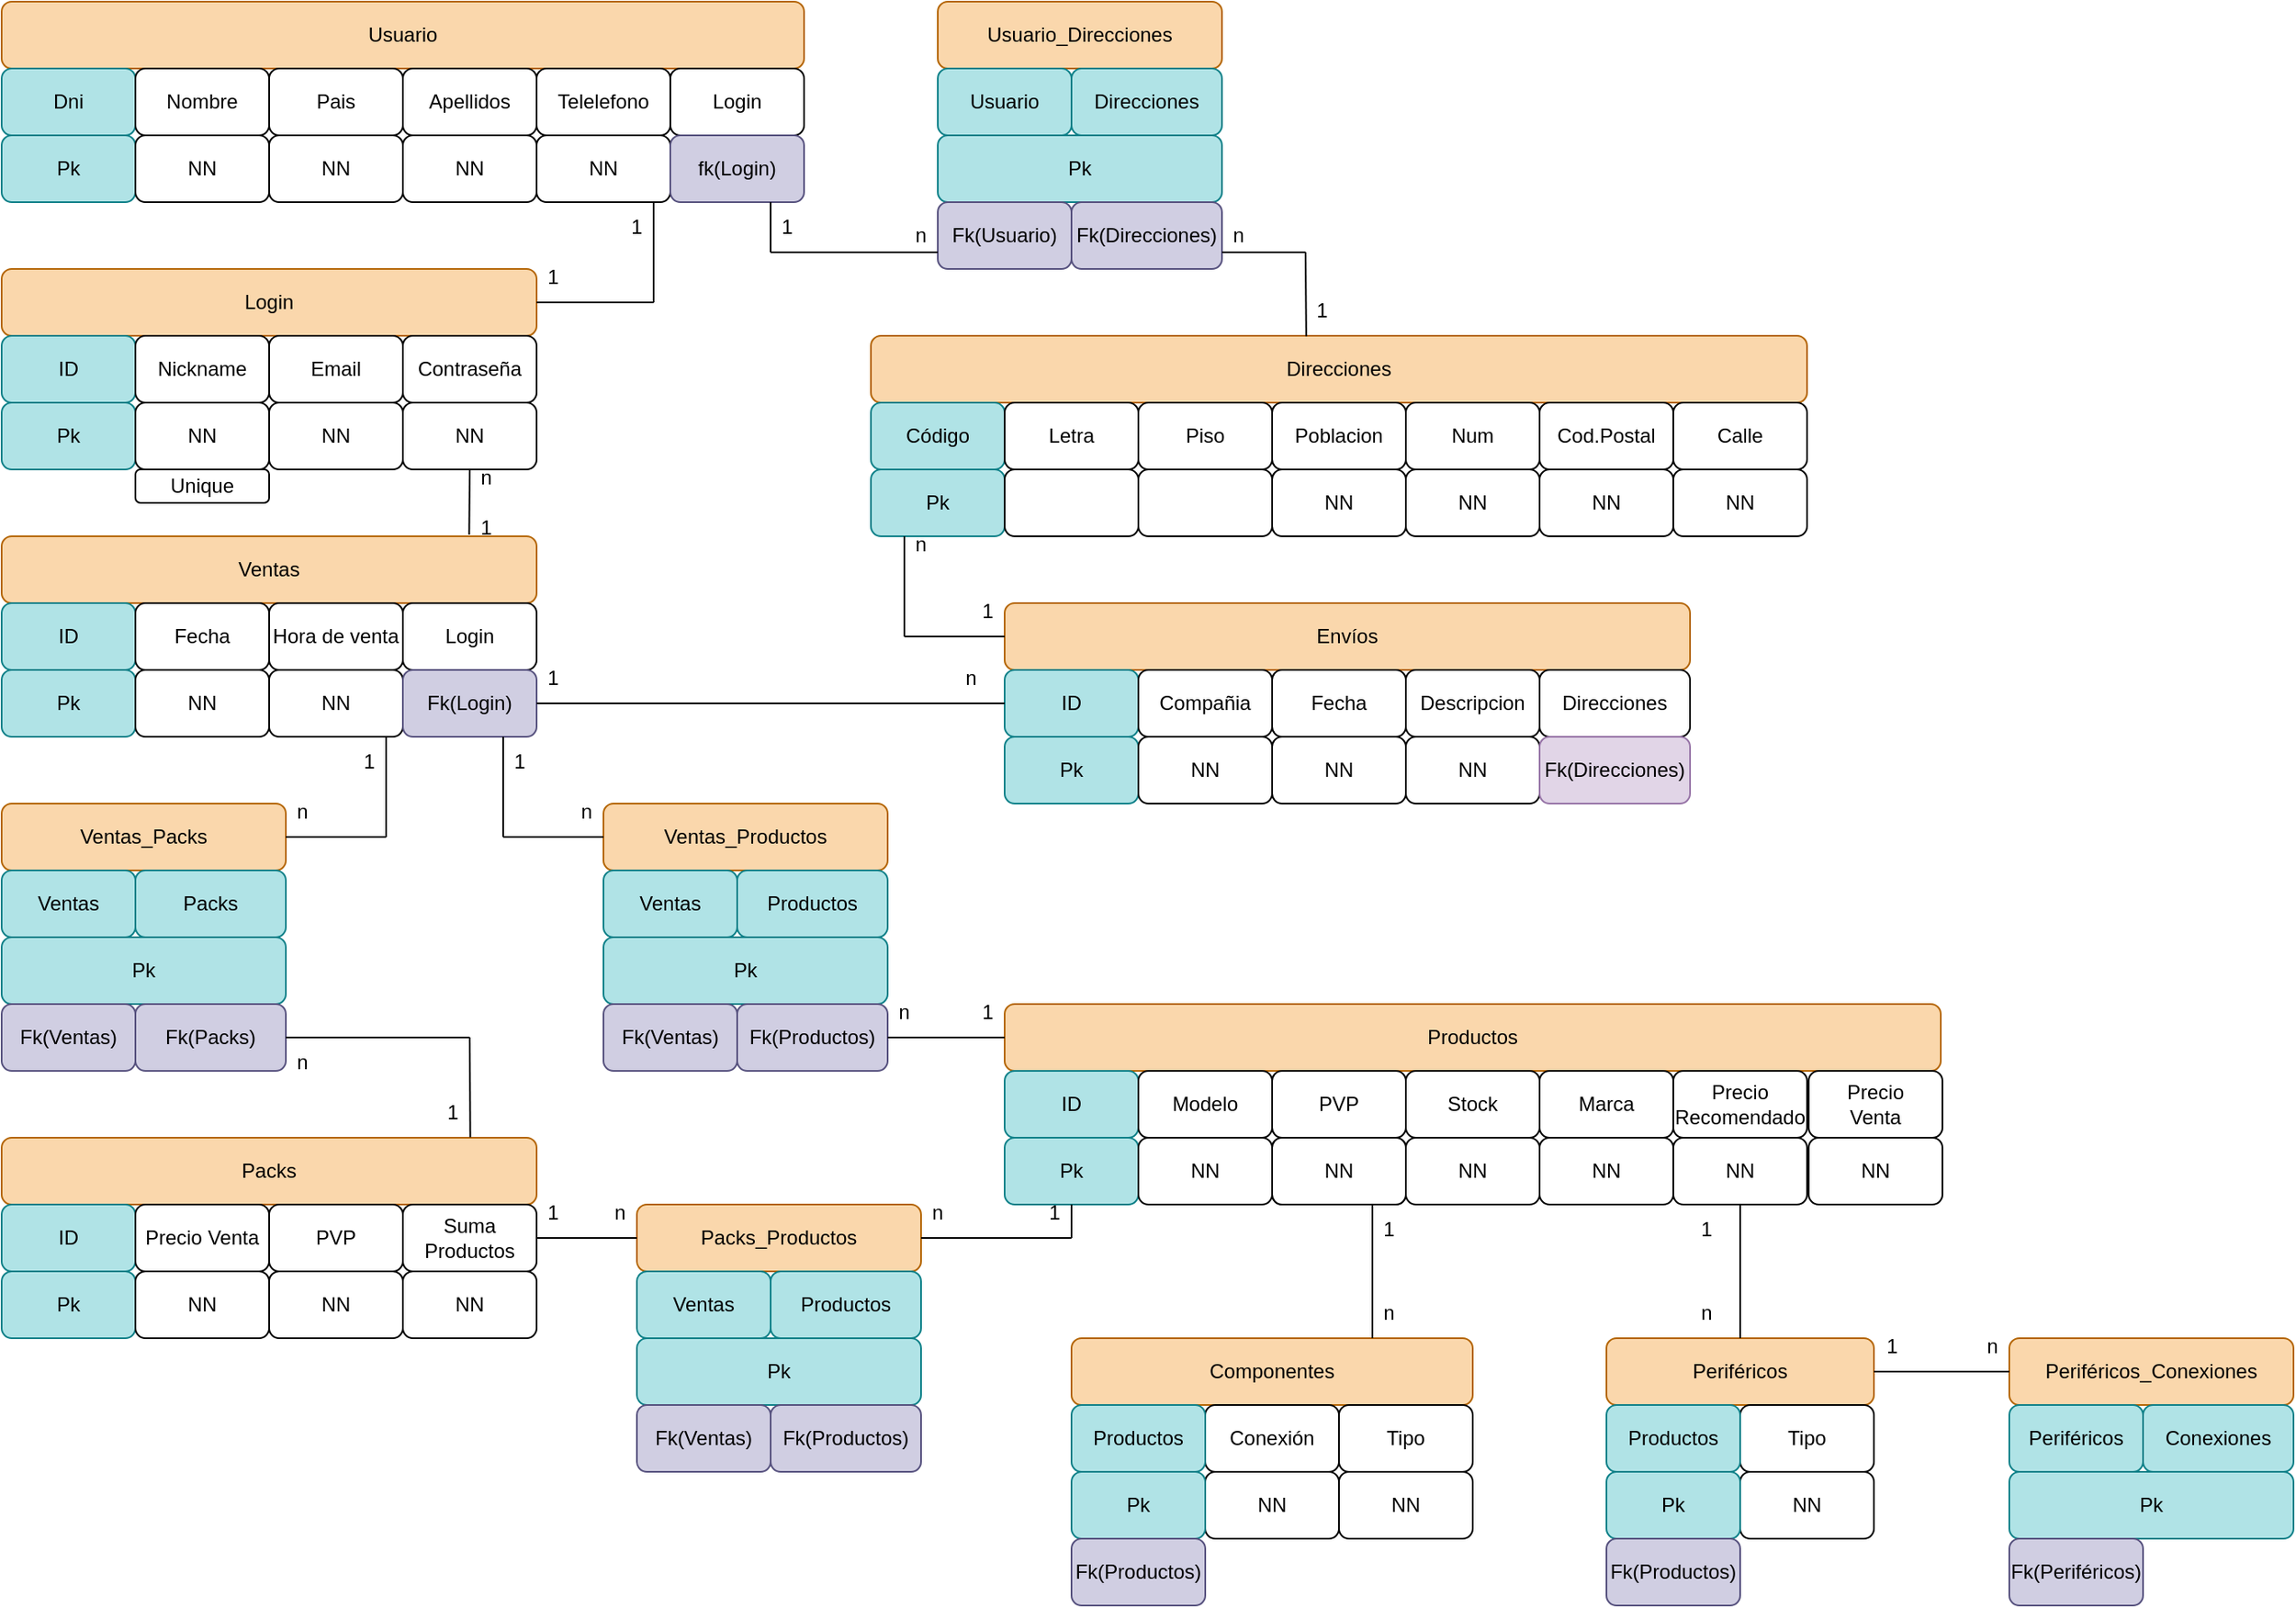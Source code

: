 <mxfile version="13.9.9" type="device"><diagram id="_VTiTC2q4_dUoUeYV6Ak" name="Página-1"><mxGraphModel dx="1422" dy="832" grid="1" gridSize="10" guides="1" tooltips="1" connect="1" arrows="1" fold="1" page="1" pageScale="1" pageWidth="827" pageHeight="1169" background="none" math="0" shadow="0"><root><mxCell id="0"/><mxCell id="1" parent="0"/><mxCell id="JFwCZp1CMvFsLszRcb7s-3" value="Usuario" style="whiteSpace=wrap;html=1;fillColor=#fad7ac;strokeColor=#b46504;rounded=1;" parent="1" vertex="1"><mxGeometry x="40" y="40" width="480" height="40" as="geometry"/></mxCell><mxCell id="JFwCZp1CMvFsLszRcb7s-4" value="Dni" style="whiteSpace=wrap;html=1;fillColor=#b0e3e6;strokeColor=#0e8088;rounded=1;" parent="1" vertex="1"><mxGeometry x="40" y="80" width="80" height="40" as="geometry"/></mxCell><mxCell id="JFwCZp1CMvFsLszRcb7s-5" value="Nombre" style="whiteSpace=wrap;html=1;rounded=1;" parent="1" vertex="1"><mxGeometry x="120" y="80" width="80" height="40" as="geometry"/></mxCell><mxCell id="JFwCZp1CMvFsLszRcb7s-6" value="Apellidos" style="whiteSpace=wrap;html=1;rounded=1;" parent="1" vertex="1"><mxGeometry x="280" y="80" width="80" height="40" as="geometry"/></mxCell><mxCell id="JFwCZp1CMvFsLszRcb7s-7" value="Telelefono" style="whiteSpace=wrap;html=1;rounded=1;" parent="1" vertex="1"><mxGeometry x="360" y="80" width="80" height="40" as="geometry"/></mxCell><mxCell id="JFwCZp1CMvFsLszRcb7s-8" value="Pais" style="whiteSpace=wrap;html=1;rounded=1;" parent="1" vertex="1"><mxGeometry x="200" y="80" width="80" height="40" as="geometry"/></mxCell><mxCell id="JFwCZp1CMvFsLszRcb7s-9" value="Pk" style="whiteSpace=wrap;html=1;fillColor=#b0e3e6;strokeColor=#0e8088;rounded=1;" parent="1" vertex="1"><mxGeometry x="40" y="120" width="80" height="40" as="geometry"/></mxCell><mxCell id="JFwCZp1CMvFsLszRcb7s-10" value="NN" style="whiteSpace=wrap;html=1;rounded=1;" parent="1" vertex="1"><mxGeometry x="120" y="120" width="80" height="40" as="geometry"/></mxCell><mxCell id="JFwCZp1CMvFsLszRcb7s-11" value="NN" style="whiteSpace=wrap;html=1;rounded=1;" parent="1" vertex="1"><mxGeometry x="280" y="120" width="80" height="40" as="geometry"/></mxCell><mxCell id="JFwCZp1CMvFsLszRcb7s-12" value="NN" style="whiteSpace=wrap;html=1;rounded=1;" parent="1" vertex="1"><mxGeometry x="360" y="120" width="80" height="40" as="geometry"/></mxCell><mxCell id="JFwCZp1CMvFsLszRcb7s-13" value="NN" style="whiteSpace=wrap;html=1;rounded=1;" parent="1" vertex="1"><mxGeometry x="200" y="120" width="80" height="40" as="geometry"/></mxCell><mxCell id="2ny7rU46CUsjq3-5VdSf-1" value="Login" style="whiteSpace=wrap;html=1;rounded=1;" parent="1" vertex="1"><mxGeometry x="440" y="80" width="80" height="40" as="geometry"/></mxCell><mxCell id="2ny7rU46CUsjq3-5VdSf-2" value="fk(Login)" style="whiteSpace=wrap;html=1;rounded=1;fillColor=#d0cee2;strokeColor=#56517e;" parent="1" vertex="1"><mxGeometry x="440" y="120" width="80" height="40" as="geometry"/></mxCell><mxCell id="2ny7rU46CUsjq3-5VdSf-3" value="Login" style="whiteSpace=wrap;html=1;fillColor=#fad7ac;strokeColor=#b46504;rounded=1;" parent="1" vertex="1"><mxGeometry x="40" y="200" width="320" height="40" as="geometry"/></mxCell><mxCell id="2ny7rU46CUsjq3-5VdSf-4" value="ID" style="whiteSpace=wrap;html=1;fillColor=#b0e3e6;strokeColor=#0e8088;rounded=1;" parent="1" vertex="1"><mxGeometry x="40" y="240" width="80" height="40" as="geometry"/></mxCell><mxCell id="2ny7rU46CUsjq3-5VdSf-5" value="Nickname" style="whiteSpace=wrap;html=1;rounded=1;" parent="1" vertex="1"><mxGeometry x="120" y="240" width="80" height="40" as="geometry"/></mxCell><mxCell id="2ny7rU46CUsjq3-5VdSf-6" value="Contraseña" style="whiteSpace=wrap;html=1;rounded=1;" parent="1" vertex="1"><mxGeometry x="280" y="240" width="80" height="40" as="geometry"/></mxCell><mxCell id="2ny7rU46CUsjq3-5VdSf-8" value="Email" style="whiteSpace=wrap;html=1;rounded=1;" parent="1" vertex="1"><mxGeometry x="200" y="240" width="80" height="40" as="geometry"/></mxCell><mxCell id="2ny7rU46CUsjq3-5VdSf-9" value="Pk" style="whiteSpace=wrap;html=1;fillColor=#b0e3e6;strokeColor=#0e8088;rounded=1;" parent="1" vertex="1"><mxGeometry x="40" y="280" width="80" height="40" as="geometry"/></mxCell><mxCell id="2ny7rU46CUsjq3-5VdSf-10" value="NN" style="whiteSpace=wrap;html=1;rounded=1;" parent="1" vertex="1"><mxGeometry x="120" y="280" width="80" height="40" as="geometry"/></mxCell><mxCell id="2ny7rU46CUsjq3-5VdSf-11" value="NN" style="whiteSpace=wrap;html=1;rounded=1;" parent="1" vertex="1"><mxGeometry x="280" y="280" width="80" height="40" as="geometry"/></mxCell><mxCell id="2ny7rU46CUsjq3-5VdSf-13" value="NN" style="whiteSpace=wrap;html=1;rounded=1;" parent="1" vertex="1"><mxGeometry x="200" y="280" width="80" height="40" as="geometry"/></mxCell><mxCell id="2ny7rU46CUsjq3-5VdSf-16" value="" style="endArrow=none;html=1;rounded=0;exitX=1;exitY=0.5;exitDx=0;exitDy=0;" parent="1" source="2ny7rU46CUsjq3-5VdSf-3" edge="1"><mxGeometry width="50" height="50" relative="1" as="geometry"><mxPoint x="350" y="190" as="sourcePoint"/><mxPoint x="430" y="220" as="targetPoint"/></mxGeometry></mxCell><mxCell id="2ny7rU46CUsjq3-5VdSf-17" value="" style="endArrow=none;html=1;rounded=0;entryX=1;entryY=0;entryDx=0;entryDy=0;" parent="1" edge="1"><mxGeometry width="50" height="50" relative="1" as="geometry"><mxPoint x="430" y="220" as="sourcePoint"/><mxPoint x="430" y="160" as="targetPoint"/></mxGeometry></mxCell><mxCell id="2ny7rU46CUsjq3-5VdSf-18" value="1" style="text;html=1;strokeColor=none;fillColor=none;align=center;verticalAlign=middle;whiteSpace=wrap;rounded=0;" parent="1" vertex="1"><mxGeometry x="340" y="190" width="60" height="30" as="geometry"/></mxCell><mxCell id="2ny7rU46CUsjq3-5VdSf-20" value="1" style="text;html=1;strokeColor=none;fillColor=none;align=center;verticalAlign=middle;whiteSpace=wrap;rounded=0;" parent="1" vertex="1"><mxGeometry x="390" y="160" width="60" height="30" as="geometry"/></mxCell><mxCell id="2ny7rU46CUsjq3-5VdSf-21" value="Ventas" style="whiteSpace=wrap;html=1;fillColor=#fad7ac;strokeColor=#b46504;rounded=1;" parent="1" vertex="1"><mxGeometry x="40" y="360" width="320" height="40" as="geometry"/></mxCell><mxCell id="2ny7rU46CUsjq3-5VdSf-22" value="ID" style="whiteSpace=wrap;html=1;fillColor=#b0e3e6;strokeColor=#0e8088;rounded=1;" parent="1" vertex="1"><mxGeometry x="40" y="400" width="80" height="40" as="geometry"/></mxCell><mxCell id="2ny7rU46CUsjq3-5VdSf-23" value="Fecha" style="whiteSpace=wrap;html=1;rounded=1;" parent="1" vertex="1"><mxGeometry x="120" y="400" width="80" height="40" as="geometry"/></mxCell><mxCell id="2ny7rU46CUsjq3-5VdSf-25" value="Hora de venta" style="whiteSpace=wrap;html=1;rounded=1;" parent="1" vertex="1"><mxGeometry x="200" y="400" width="80" height="40" as="geometry"/></mxCell><mxCell id="2ny7rU46CUsjq3-5VdSf-26" value="Pk" style="whiteSpace=wrap;html=1;fillColor=#b0e3e6;strokeColor=#0e8088;rounded=1;" parent="1" vertex="1"><mxGeometry x="40" y="440" width="80" height="40" as="geometry"/></mxCell><mxCell id="2ny7rU46CUsjq3-5VdSf-27" value="NN" style="whiteSpace=wrap;html=1;rounded=1;" parent="1" vertex="1"><mxGeometry x="120" y="440" width="80" height="40" as="geometry"/></mxCell><mxCell id="2ny7rU46CUsjq3-5VdSf-29" value="NN" style="whiteSpace=wrap;html=1;rounded=1;" parent="1" vertex="1"><mxGeometry x="200" y="440" width="80" height="40" as="geometry"/></mxCell><mxCell id="2ny7rU46CUsjq3-5VdSf-30" value="Login" style="whiteSpace=wrap;html=1;rounded=1;" parent="1" vertex="1"><mxGeometry x="280" y="400" width="80" height="40" as="geometry"/></mxCell><mxCell id="2ny7rU46CUsjq3-5VdSf-31" value="Fk(Login)" style="whiteSpace=wrap;html=1;rounded=1;fillColor=#d0cee2;strokeColor=#56517e;" parent="1" vertex="1"><mxGeometry x="280" y="440" width="80" height="40" as="geometry"/></mxCell><mxCell id="2ny7rU46CUsjq3-5VdSf-32" value="" style="endArrow=none;html=1;rounded=0;exitX=0.5;exitY=1;exitDx=0;exitDy=0;entryX=0.874;entryY=-0.024;entryDx=0;entryDy=0;entryPerimeter=0;" parent="1" source="2ny7rU46CUsjq3-5VdSf-11" target="2ny7rU46CUsjq3-5VdSf-21" edge="1"><mxGeometry width="50" height="50" relative="1" as="geometry"><mxPoint x="370" y="360" as="sourcePoint"/><mxPoint x="420" y="310" as="targetPoint"/></mxGeometry></mxCell><mxCell id="2ny7rU46CUsjq3-5VdSf-33" value="n" style="text;html=1;strokeColor=none;fillColor=none;align=center;verticalAlign=middle;whiteSpace=wrap;rounded=0;" parent="1" vertex="1"><mxGeometry x="300" y="310" width="60" height="30" as="geometry"/></mxCell><mxCell id="2ny7rU46CUsjq3-5VdSf-34" value="1" style="text;html=1;strokeColor=none;fillColor=none;align=center;verticalAlign=middle;whiteSpace=wrap;rounded=0;" parent="1" vertex="1"><mxGeometry x="300" y="340" width="60" height="30" as="geometry"/></mxCell><mxCell id="2ny7rU46CUsjq3-5VdSf-45" value="Usuario_Direcciones" style="whiteSpace=wrap;html=1;fillColor=#fad7ac;strokeColor=#b46504;rounded=1;" parent="1" vertex="1"><mxGeometry x="600" y="40" width="170" height="40" as="geometry"/></mxCell><mxCell id="2ny7rU46CUsjq3-5VdSf-46" value="Usuario" style="whiteSpace=wrap;html=1;fillColor=#b0e3e6;strokeColor=#0e8088;rounded=1;" parent="1" vertex="1"><mxGeometry x="600" y="80" width="80" height="40" as="geometry"/></mxCell><mxCell id="2ny7rU46CUsjq3-5VdSf-47" value="Direcciones" style="whiteSpace=wrap;html=1;rounded=1;fillColor=#b0e3e6;strokeColor=#0e8088;" parent="1" vertex="1"><mxGeometry x="680" y="80" width="90" height="40" as="geometry"/></mxCell><mxCell id="2ny7rU46CUsjq3-5VdSf-49" value="Pk" style="whiteSpace=wrap;html=1;fillColor=#b0e3e6;strokeColor=#0e8088;rounded=1;" parent="1" vertex="1"><mxGeometry x="600" y="120" width="170" height="40" as="geometry"/></mxCell><mxCell id="2ny7rU46CUsjq3-5VdSf-50" value="Fk(Usuario)" style="whiteSpace=wrap;html=1;rounded=1;fillColor=#d0cee2;strokeColor=#56517e;" parent="1" vertex="1"><mxGeometry x="600" y="160" width="80" height="40" as="geometry"/></mxCell><mxCell id="2ny7rU46CUsjq3-5VdSf-54" value="Fk(Direcciones)" style="whiteSpace=wrap;html=1;rounded=1;fillColor=#d0cee2;strokeColor=#56517e;" parent="1" vertex="1"><mxGeometry x="680" y="160" width="90" height="40" as="geometry"/></mxCell><mxCell id="2ny7rU46CUsjq3-5VdSf-55" value="" style="endArrow=none;html=1;rounded=0;exitX=0.75;exitY=1;exitDx=0;exitDy=0;" parent="1" source="2ny7rU46CUsjq3-5VdSf-2" edge="1"><mxGeometry width="50" height="50" relative="1" as="geometry"><mxPoint x="520" y="210" as="sourcePoint"/><mxPoint x="500" y="190" as="targetPoint"/></mxGeometry></mxCell><mxCell id="2ny7rU46CUsjq3-5VdSf-56" value="" style="endArrow=none;html=1;rounded=0;entryX=0;entryY=0.75;entryDx=0;entryDy=0;" parent="1" target="2ny7rU46CUsjq3-5VdSf-50" edge="1"><mxGeometry width="50" height="50" relative="1" as="geometry"><mxPoint x="500" y="190" as="sourcePoint"/><mxPoint x="570" y="160" as="targetPoint"/></mxGeometry></mxCell><mxCell id="2ny7rU46CUsjq3-5VdSf-57" value="n" style="text;html=1;strokeColor=none;fillColor=none;align=center;verticalAlign=middle;whiteSpace=wrap;rounded=0;" parent="1" vertex="1"><mxGeometry x="560" y="165" width="60" height="30" as="geometry"/></mxCell><mxCell id="2ny7rU46CUsjq3-5VdSf-58" value="1" style="text;html=1;strokeColor=none;fillColor=none;align=center;verticalAlign=middle;whiteSpace=wrap;rounded=0;" parent="1" vertex="1"><mxGeometry x="480" y="160" width="60" height="30" as="geometry"/></mxCell><mxCell id="2ny7rU46CUsjq3-5VdSf-60" value="Direcciones" style="whiteSpace=wrap;html=1;fillColor=#fad7ac;strokeColor=#b46504;rounded=1;" parent="1" vertex="1"><mxGeometry x="560" y="240" width="560" height="40" as="geometry"/></mxCell><mxCell id="2ny7rU46CUsjq3-5VdSf-61" value="Código" style="whiteSpace=wrap;html=1;fillColor=#b0e3e6;strokeColor=#0e8088;rounded=1;" parent="1" vertex="1"><mxGeometry x="560" y="280" width="80" height="40" as="geometry"/></mxCell><mxCell id="2ny7rU46CUsjq3-5VdSf-62" value="Letra" style="whiteSpace=wrap;html=1;rounded=1;" parent="1" vertex="1"><mxGeometry x="640" y="280" width="80" height="40" as="geometry"/></mxCell><mxCell id="2ny7rU46CUsjq3-5VdSf-63" value="Poblacion" style="whiteSpace=wrap;html=1;rounded=1;" parent="1" vertex="1"><mxGeometry x="800" y="280" width="80" height="40" as="geometry"/></mxCell><mxCell id="2ny7rU46CUsjq3-5VdSf-64" value="Num" style="whiteSpace=wrap;html=1;rounded=1;" parent="1" vertex="1"><mxGeometry x="880" y="280" width="80" height="40" as="geometry"/></mxCell><mxCell id="2ny7rU46CUsjq3-5VdSf-65" value="Piso" style="whiteSpace=wrap;html=1;rounded=1;" parent="1" vertex="1"><mxGeometry x="720" y="280" width="80" height="40" as="geometry"/></mxCell><mxCell id="2ny7rU46CUsjq3-5VdSf-66" value="Pk" style="whiteSpace=wrap;html=1;fillColor=#b0e3e6;strokeColor=#0e8088;rounded=1;" parent="1" vertex="1"><mxGeometry x="560" y="320" width="80" height="40" as="geometry"/></mxCell><mxCell id="2ny7rU46CUsjq3-5VdSf-67" value="" style="whiteSpace=wrap;html=1;rounded=1;" parent="1" vertex="1"><mxGeometry x="640" y="320" width="80" height="40" as="geometry"/></mxCell><mxCell id="2ny7rU46CUsjq3-5VdSf-68" value="NN" style="whiteSpace=wrap;html=1;rounded=1;" parent="1" vertex="1"><mxGeometry x="800" y="320" width="80" height="40" as="geometry"/></mxCell><mxCell id="2ny7rU46CUsjq3-5VdSf-69" value="NN" style="whiteSpace=wrap;html=1;rounded=1;" parent="1" vertex="1"><mxGeometry x="880" y="320" width="80" height="40" as="geometry"/></mxCell><mxCell id="2ny7rU46CUsjq3-5VdSf-70" value="" style="whiteSpace=wrap;html=1;rounded=1;" parent="1" vertex="1"><mxGeometry x="720" y="320" width="80" height="40" as="geometry"/></mxCell><mxCell id="2ny7rU46CUsjq3-5VdSf-71" value="Cod.Postal" style="whiteSpace=wrap;html=1;rounded=1;" parent="1" vertex="1"><mxGeometry x="960" y="280" width="80" height="40" as="geometry"/></mxCell><mxCell id="2ny7rU46CUsjq3-5VdSf-72" value="NN" style="whiteSpace=wrap;html=1;rounded=1;" parent="1" vertex="1"><mxGeometry x="960" y="320" width="80" height="40" as="geometry"/></mxCell><mxCell id="2ny7rU46CUsjq3-5VdSf-73" value="" style="endArrow=none;html=1;rounded=0;entryX=1;entryY=0.75;entryDx=0;entryDy=0;" parent="1" target="2ny7rU46CUsjq3-5VdSf-54" edge="1"><mxGeometry width="50" height="50" relative="1" as="geometry"><mxPoint x="820" y="190" as="sourcePoint"/><mxPoint x="780" y="240" as="targetPoint"/></mxGeometry></mxCell><mxCell id="2ny7rU46CUsjq3-5VdSf-74" value="" style="endArrow=none;html=1;rounded=0;exitX=0.465;exitY=0.007;exitDx=0;exitDy=0;exitPerimeter=0;" parent="1" source="2ny7rU46CUsjq3-5VdSf-60" edge="1"><mxGeometry width="50" height="50" relative="1" as="geometry"><mxPoint x="760" y="240" as="sourcePoint"/><mxPoint x="820" y="190" as="targetPoint"/></mxGeometry></mxCell><mxCell id="2ny7rU46CUsjq3-5VdSf-75" value="n" style="text;html=1;strokeColor=none;fillColor=none;align=center;verticalAlign=middle;whiteSpace=wrap;rounded=0;" parent="1" vertex="1"><mxGeometry x="750" y="165" width="60" height="30" as="geometry"/></mxCell><mxCell id="2ny7rU46CUsjq3-5VdSf-76" value="1" style="text;html=1;strokeColor=none;fillColor=none;align=center;verticalAlign=middle;whiteSpace=wrap;rounded=0;" parent="1" vertex="1"><mxGeometry x="800" y="210" width="60" height="30" as="geometry"/></mxCell><mxCell id="2ny7rU46CUsjq3-5VdSf-77" value="Calle" style="whiteSpace=wrap;html=1;rounded=1;" parent="1" vertex="1"><mxGeometry x="1040" y="280" width="80" height="40" as="geometry"/></mxCell><mxCell id="2ny7rU46CUsjq3-5VdSf-78" value="NN" style="whiteSpace=wrap;html=1;rounded=1;" parent="1" vertex="1"><mxGeometry x="1040" y="320" width="80" height="40" as="geometry"/></mxCell><mxCell id="2ny7rU46CUsjq3-5VdSf-79" value="Envíos" style="whiteSpace=wrap;html=1;fillColor=#fad7ac;strokeColor=#b46504;rounded=1;" parent="1" vertex="1"><mxGeometry x="640" y="400" width="410" height="40" as="geometry"/></mxCell><mxCell id="2ny7rU46CUsjq3-5VdSf-80" value="ID" style="whiteSpace=wrap;html=1;fillColor=#b0e3e6;strokeColor=#0e8088;rounded=1;" parent="1" vertex="1"><mxGeometry x="640" y="440" width="80" height="40" as="geometry"/></mxCell><mxCell id="2ny7rU46CUsjq3-5VdSf-81" value="Compañia" style="whiteSpace=wrap;html=1;rounded=1;" parent="1" vertex="1"><mxGeometry x="720" y="440" width="80" height="40" as="geometry"/></mxCell><mxCell id="2ny7rU46CUsjq3-5VdSf-82" value="Descripcion" style="whiteSpace=wrap;html=1;rounded=1;" parent="1" vertex="1"><mxGeometry x="880" y="440" width="80" height="40" as="geometry"/></mxCell><mxCell id="2ny7rU46CUsjq3-5VdSf-83" value="Direcciones" style="whiteSpace=wrap;html=1;rounded=1;" parent="1" vertex="1"><mxGeometry x="960" y="440" width="90" height="40" as="geometry"/></mxCell><mxCell id="2ny7rU46CUsjq3-5VdSf-84" value="Fecha" style="whiteSpace=wrap;html=1;rounded=1;" parent="1" vertex="1"><mxGeometry x="800" y="440" width="80" height="40" as="geometry"/></mxCell><mxCell id="2ny7rU46CUsjq3-5VdSf-85" value="Pk" style="whiteSpace=wrap;html=1;fillColor=#b0e3e6;strokeColor=#0e8088;rounded=1;" parent="1" vertex="1"><mxGeometry x="640" y="480" width="80" height="40" as="geometry"/></mxCell><mxCell id="2ny7rU46CUsjq3-5VdSf-86" value="NN" style="whiteSpace=wrap;html=1;rounded=1;" parent="1" vertex="1"><mxGeometry x="720" y="480" width="80" height="40" as="geometry"/></mxCell><mxCell id="2ny7rU46CUsjq3-5VdSf-87" value="NN" style="whiteSpace=wrap;html=1;rounded=1;" parent="1" vertex="1"><mxGeometry x="880" y="480" width="80" height="40" as="geometry"/></mxCell><mxCell id="2ny7rU46CUsjq3-5VdSf-88" value="Fk(Direcciones)" style="whiteSpace=wrap;html=1;rounded=1;fillColor=#e1d5e7;strokeColor=#9673a6;" parent="1" vertex="1"><mxGeometry x="960" y="480" width="90" height="40" as="geometry"/></mxCell><mxCell id="2ny7rU46CUsjq3-5VdSf-89" value="NN" style="whiteSpace=wrap;html=1;rounded=1;" parent="1" vertex="1"><mxGeometry x="800" y="480" width="80" height="40" as="geometry"/></mxCell><mxCell id="2ny7rU46CUsjq3-5VdSf-94" value="" style="endArrow=none;html=1;rounded=0;exitX=0.25;exitY=1;exitDx=0;exitDy=0;" parent="1" source="2ny7rU46CUsjq3-5VdSf-66" edge="1"><mxGeometry width="50" height="50" relative="1" as="geometry"><mxPoint x="590" y="300" as="sourcePoint"/><mxPoint x="580" y="420" as="targetPoint"/></mxGeometry></mxCell><mxCell id="2ny7rU46CUsjq3-5VdSf-95" value="" style="endArrow=none;html=1;rounded=0;entryX=0;entryY=0.5;entryDx=0;entryDy=0;" parent="1" target="2ny7rU46CUsjq3-5VdSf-79" edge="1"><mxGeometry width="50" height="50" relative="1" as="geometry"><mxPoint x="580" y="420" as="sourcePoint"/><mxPoint x="630" y="320" as="targetPoint"/></mxGeometry></mxCell><mxCell id="2ny7rU46CUsjq3-5VdSf-96" value="n" style="text;html=1;strokeColor=none;fillColor=none;align=center;verticalAlign=middle;whiteSpace=wrap;rounded=0;" parent="1" vertex="1"><mxGeometry x="560" y="350" width="60" height="30" as="geometry"/></mxCell><mxCell id="2ny7rU46CUsjq3-5VdSf-97" value="1" style="text;html=1;strokeColor=none;fillColor=none;align=center;verticalAlign=middle;whiteSpace=wrap;rounded=0;" parent="1" vertex="1"><mxGeometry x="600" y="390" width="60" height="30" as="geometry"/></mxCell><mxCell id="BiZ-iPv882Kv9--uaflZ-2" value="" style="endArrow=none;html=1;rounded=0;exitX=1;exitY=0.5;exitDx=0;exitDy=0;entryX=0;entryY=0.5;entryDx=0;entryDy=0;" parent="1" source="2ny7rU46CUsjq3-5VdSf-31" target="2ny7rU46CUsjq3-5VdSf-80" edge="1"><mxGeometry width="50" height="50" relative="1" as="geometry"><mxPoint x="400" y="380" as="sourcePoint"/><mxPoint x="450" y="330" as="targetPoint"/></mxGeometry></mxCell><mxCell id="BiZ-iPv882Kv9--uaflZ-3" value="n" style="text;html=1;strokeColor=none;fillColor=none;align=center;verticalAlign=middle;whiteSpace=wrap;rounded=0;" parent="1" vertex="1"><mxGeometry x="590" y="430" width="60" height="30" as="geometry"/></mxCell><mxCell id="BiZ-iPv882Kv9--uaflZ-4" value="1" style="text;html=1;strokeColor=none;fillColor=none;align=center;verticalAlign=middle;whiteSpace=wrap;rounded=0;" parent="1" vertex="1"><mxGeometry x="340" y="430" width="60" height="30" as="geometry"/></mxCell><mxCell id="BiZ-iPv882Kv9--uaflZ-5" value="Packs" style="whiteSpace=wrap;html=1;fillColor=#fad7ac;strokeColor=#b46504;rounded=1;" parent="1" vertex="1"><mxGeometry x="40" y="720" width="320" height="40" as="geometry"/></mxCell><mxCell id="BiZ-iPv882Kv9--uaflZ-6" value="ID" style="whiteSpace=wrap;html=1;fillColor=#b0e3e6;strokeColor=#0e8088;rounded=1;" parent="1" vertex="1"><mxGeometry x="40" y="760" width="80" height="40" as="geometry"/></mxCell><mxCell id="BiZ-iPv882Kv9--uaflZ-7" value="Precio Venta" style="whiteSpace=wrap;html=1;rounded=1;" parent="1" vertex="1"><mxGeometry x="120" y="760" width="80" height="40" as="geometry"/></mxCell><mxCell id="BiZ-iPv882Kv9--uaflZ-8" value="PVP" style="whiteSpace=wrap;html=1;rounded=1;" parent="1" vertex="1"><mxGeometry x="200" y="760" width="80" height="40" as="geometry"/></mxCell><mxCell id="BiZ-iPv882Kv9--uaflZ-9" value="Pk" style="whiteSpace=wrap;html=1;fillColor=#b0e3e6;strokeColor=#0e8088;rounded=1;" parent="1" vertex="1"><mxGeometry x="40" y="800" width="80" height="40" as="geometry"/></mxCell><mxCell id="BiZ-iPv882Kv9--uaflZ-10" value="NN" style="whiteSpace=wrap;html=1;rounded=1;" parent="1" vertex="1"><mxGeometry x="120" y="800" width="80" height="40" as="geometry"/></mxCell><mxCell id="BiZ-iPv882Kv9--uaflZ-11" value="NN" style="whiteSpace=wrap;html=1;rounded=1;" parent="1" vertex="1"><mxGeometry x="200" y="800" width="80" height="40" as="geometry"/></mxCell><mxCell id="BiZ-iPv882Kv9--uaflZ-12" value="Suma Productos" style="whiteSpace=wrap;html=1;rounded=1;" parent="1" vertex="1"><mxGeometry x="280" y="760" width="80" height="40" as="geometry"/></mxCell><mxCell id="BiZ-iPv882Kv9--uaflZ-13" value="NN" style="whiteSpace=wrap;html=1;rounded=1;" parent="1" vertex="1"><mxGeometry x="280" y="800" width="80" height="40" as="geometry"/></mxCell><mxCell id="BiZ-iPv882Kv9--uaflZ-14" value="Ventas_Packs" style="whiteSpace=wrap;html=1;fillColor=#fad7ac;strokeColor=#b46504;rounded=1;" parent="1" vertex="1"><mxGeometry x="40" y="520" width="170" height="40" as="geometry"/></mxCell><mxCell id="BiZ-iPv882Kv9--uaflZ-15" value="Ventas" style="whiteSpace=wrap;html=1;fillColor=#b0e3e6;strokeColor=#0e8088;rounded=1;" parent="1" vertex="1"><mxGeometry x="40" y="560" width="80" height="40" as="geometry"/></mxCell><mxCell id="BiZ-iPv882Kv9--uaflZ-16" value="Packs" style="whiteSpace=wrap;html=1;rounded=1;fillColor=#b0e3e6;strokeColor=#0e8088;" parent="1" vertex="1"><mxGeometry x="120" y="560" width="90" height="40" as="geometry"/></mxCell><mxCell id="BiZ-iPv882Kv9--uaflZ-17" value="Pk" style="whiteSpace=wrap;html=1;fillColor=#b0e3e6;strokeColor=#0e8088;rounded=1;" parent="1" vertex="1"><mxGeometry x="40" y="600" width="170" height="40" as="geometry"/></mxCell><mxCell id="BiZ-iPv882Kv9--uaflZ-18" value="Fk(Ventas)" style="whiteSpace=wrap;html=1;rounded=1;fillColor=#d0cee2;strokeColor=#56517e;" parent="1" vertex="1"><mxGeometry x="40" y="640" width="80" height="40" as="geometry"/></mxCell><mxCell id="BiZ-iPv882Kv9--uaflZ-19" value="Fk(Packs)" style="whiteSpace=wrap;html=1;rounded=1;fillColor=#d0cee2;strokeColor=#56517e;" parent="1" vertex="1"><mxGeometry x="120" y="640" width="90" height="40" as="geometry"/></mxCell><mxCell id="BiZ-iPv882Kv9--uaflZ-20" value="" style="endArrow=none;html=1;rounded=0;exitX=1;exitY=0.5;exitDx=0;exitDy=0;" parent="1" source="BiZ-iPv882Kv9--uaflZ-14" edge="1"><mxGeometry width="50" height="50" relative="1" as="geometry"><mxPoint x="430" y="570" as="sourcePoint"/><mxPoint x="270" y="540" as="targetPoint"/></mxGeometry></mxCell><mxCell id="BiZ-iPv882Kv9--uaflZ-21" value="" style="endArrow=none;html=1;rounded=0;exitX=1;exitY=0.5;exitDx=0;exitDy=0;" parent="1" source="BiZ-iPv882Kv9--uaflZ-19" edge="1"><mxGeometry width="50" height="50" relative="1" as="geometry"><mxPoint x="370" y="580" as="sourcePoint"/><mxPoint x="320" y="660" as="targetPoint"/></mxGeometry></mxCell><mxCell id="BiZ-iPv882Kv9--uaflZ-22" value="" style="endArrow=none;html=1;rounded=0;" parent="1" edge="1"><mxGeometry width="50" height="50" relative="1" as="geometry"><mxPoint x="270" y="540" as="sourcePoint"/><mxPoint x="270" y="480" as="targetPoint"/></mxGeometry></mxCell><mxCell id="BiZ-iPv882Kv9--uaflZ-23" value="" style="endArrow=none;html=1;rounded=0;entryX=0.876;entryY=-0.005;entryDx=0;entryDy=0;entryPerimeter=0;" parent="1" target="BiZ-iPv882Kv9--uaflZ-5" edge="1"><mxGeometry width="50" height="50" relative="1" as="geometry"><mxPoint x="320" y="660" as="sourcePoint"/><mxPoint x="420" y="530" as="targetPoint"/></mxGeometry></mxCell><mxCell id="BiZ-iPv882Kv9--uaflZ-24" value="n" style="text;html=1;strokeColor=none;fillColor=none;align=center;verticalAlign=middle;whiteSpace=wrap;rounded=0;" parent="1" vertex="1"><mxGeometry x="190" y="660" width="60" height="30" as="geometry"/></mxCell><mxCell id="BiZ-iPv882Kv9--uaflZ-25" value="n" style="text;html=1;strokeColor=none;fillColor=none;align=center;verticalAlign=middle;whiteSpace=wrap;rounded=0;" parent="1" vertex="1"><mxGeometry x="190" y="510" width="60" height="30" as="geometry"/></mxCell><mxCell id="BiZ-iPv882Kv9--uaflZ-26" value="1" style="text;html=1;strokeColor=none;fillColor=none;align=center;verticalAlign=middle;whiteSpace=wrap;rounded=0;" parent="1" vertex="1"><mxGeometry x="230" y="480" width="60" height="30" as="geometry"/></mxCell><mxCell id="BiZ-iPv882Kv9--uaflZ-27" value="1" style="text;html=1;strokeColor=none;fillColor=none;align=center;verticalAlign=middle;whiteSpace=wrap;rounded=0;" parent="1" vertex="1"><mxGeometry x="280" y="690" width="60" height="30" as="geometry"/></mxCell><mxCell id="BiZ-iPv882Kv9--uaflZ-28" value="Ventas_Productos" style="whiteSpace=wrap;html=1;fillColor=#fad7ac;strokeColor=#b46504;rounded=1;" parent="1" vertex="1"><mxGeometry x="400" y="520" width="170" height="40" as="geometry"/></mxCell><mxCell id="BiZ-iPv882Kv9--uaflZ-29" value="Ventas" style="whiteSpace=wrap;html=1;fillColor=#b0e3e6;strokeColor=#0e8088;rounded=1;" parent="1" vertex="1"><mxGeometry x="400" y="560" width="80" height="40" as="geometry"/></mxCell><mxCell id="BiZ-iPv882Kv9--uaflZ-30" value="Productos" style="whiteSpace=wrap;html=1;rounded=1;fillColor=#b0e3e6;strokeColor=#0e8088;" parent="1" vertex="1"><mxGeometry x="480" y="560" width="90" height="40" as="geometry"/></mxCell><mxCell id="BiZ-iPv882Kv9--uaflZ-31" value="Pk" style="whiteSpace=wrap;html=1;fillColor=#b0e3e6;strokeColor=#0e8088;rounded=1;" parent="1" vertex="1"><mxGeometry x="400" y="600" width="170" height="40" as="geometry"/></mxCell><mxCell id="BiZ-iPv882Kv9--uaflZ-32" value="Fk(Ventas)" style="whiteSpace=wrap;html=1;rounded=1;fillColor=#d0cee2;strokeColor=#56517e;" parent="1" vertex="1"><mxGeometry x="400" y="640" width="80" height="40" as="geometry"/></mxCell><mxCell id="BiZ-iPv882Kv9--uaflZ-33" value="Fk(Productos)" style="whiteSpace=wrap;html=1;rounded=1;fillColor=#d0cee2;strokeColor=#56517e;" parent="1" vertex="1"><mxGeometry x="480" y="640" width="90" height="40" as="geometry"/></mxCell><mxCell id="BiZ-iPv882Kv9--uaflZ-34" value="" style="endArrow=none;html=1;rounded=0;entryX=0.75;entryY=1;entryDx=0;entryDy=0;" parent="1" target="2ny7rU46CUsjq3-5VdSf-31" edge="1"><mxGeometry width="50" height="50" relative="1" as="geometry"><mxPoint x="340" y="540" as="sourcePoint"/><mxPoint x="430" y="530" as="targetPoint"/></mxGeometry></mxCell><mxCell id="BiZ-iPv882Kv9--uaflZ-35" value="" style="endArrow=none;html=1;rounded=0;entryX=0;entryY=0.5;entryDx=0;entryDy=0;" parent="1" target="BiZ-iPv882Kv9--uaflZ-28" edge="1"><mxGeometry width="50" height="50" relative="1" as="geometry"><mxPoint x="340" y="540" as="sourcePoint"/><mxPoint x="350" y="490" as="targetPoint"/></mxGeometry></mxCell><mxCell id="BiZ-iPv882Kv9--uaflZ-36" value="1" style="text;html=1;strokeColor=none;fillColor=none;align=center;verticalAlign=middle;whiteSpace=wrap;rounded=0;" parent="1" vertex="1"><mxGeometry x="320" y="480" width="60" height="30" as="geometry"/></mxCell><mxCell id="BiZ-iPv882Kv9--uaflZ-37" value="n" style="text;html=1;strokeColor=none;fillColor=none;align=center;verticalAlign=middle;whiteSpace=wrap;rounded=0;" parent="1" vertex="1"><mxGeometry x="360" y="510" width="60" height="30" as="geometry"/></mxCell><mxCell id="BiZ-iPv882Kv9--uaflZ-38" value="Productos" style="whiteSpace=wrap;html=1;fillColor=#fad7ac;strokeColor=#b46504;rounded=1;" parent="1" vertex="1"><mxGeometry x="640" y="640" width="560" height="40" as="geometry"/></mxCell><mxCell id="BiZ-iPv882Kv9--uaflZ-39" value="ID" style="whiteSpace=wrap;html=1;fillColor=#b0e3e6;strokeColor=#0e8088;rounded=1;" parent="1" vertex="1"><mxGeometry x="640" y="680" width="80" height="40" as="geometry"/></mxCell><mxCell id="BiZ-iPv882Kv9--uaflZ-41" value="Stock" style="whiteSpace=wrap;html=1;rounded=1;" parent="1" vertex="1"><mxGeometry x="880" y="680" width="80" height="40" as="geometry"/></mxCell><mxCell id="BiZ-iPv882Kv9--uaflZ-42" value="Marca" style="whiteSpace=wrap;html=1;rounded=1;" parent="1" vertex="1"><mxGeometry x="960" y="680" width="80" height="40" as="geometry"/></mxCell><mxCell id="BiZ-iPv882Kv9--uaflZ-43" value="PVP" style="whiteSpace=wrap;html=1;rounded=1;" parent="1" vertex="1"><mxGeometry x="800" y="680" width="80" height="40" as="geometry"/></mxCell><mxCell id="BiZ-iPv882Kv9--uaflZ-44" value="Pk" style="whiteSpace=wrap;html=1;fillColor=#b0e3e6;strokeColor=#0e8088;rounded=1;" parent="1" vertex="1"><mxGeometry x="640" y="720" width="80" height="40" as="geometry"/></mxCell><mxCell id="BiZ-iPv882Kv9--uaflZ-45" value="NN" style="whiteSpace=wrap;html=1;rounded=1;" parent="1" vertex="1"><mxGeometry x="720" y="720" width="80" height="40" as="geometry"/></mxCell><mxCell id="BiZ-iPv882Kv9--uaflZ-46" value="NN" style="whiteSpace=wrap;html=1;rounded=1;" parent="1" vertex="1"><mxGeometry x="880" y="720" width="80" height="40" as="geometry"/></mxCell><mxCell id="BiZ-iPv882Kv9--uaflZ-47" value="NN" style="whiteSpace=wrap;html=1;rounded=1;" parent="1" vertex="1"><mxGeometry x="960" y="720" width="80" height="40" as="geometry"/></mxCell><mxCell id="BiZ-iPv882Kv9--uaflZ-48" value="" style="whiteSpace=wrap;html=1;rounded=1;" parent="1" vertex="1"><mxGeometry x="800" y="720" width="80" height="40" as="geometry"/></mxCell><mxCell id="BiZ-iPv882Kv9--uaflZ-51" value="Precio&lt;br&gt;Recomendado" style="whiteSpace=wrap;html=1;rounded=1;" parent="1" vertex="1"><mxGeometry x="1040" y="680" width="80" height="40" as="geometry"/></mxCell><mxCell id="BiZ-iPv882Kv9--uaflZ-52" value="NN" style="whiteSpace=wrap;html=1;rounded=1;" parent="1" vertex="1"><mxGeometry x="1040" y="720" width="80" height="40" as="geometry"/></mxCell><mxCell id="BiZ-iPv882Kv9--uaflZ-53" value="NN" style="whiteSpace=wrap;html=1;rounded=1;" parent="1" vertex="1"><mxGeometry x="800" y="720" width="80" height="40" as="geometry"/></mxCell><mxCell id="BiZ-iPv882Kv9--uaflZ-54" value="Modelo" style="whiteSpace=wrap;html=1;rounded=1;" parent="1" vertex="1"><mxGeometry x="720" y="680" width="80" height="40" as="geometry"/></mxCell><mxCell id="BiZ-iPv882Kv9--uaflZ-56" value="Precio&lt;br&gt;Venta" style="whiteSpace=wrap;html=1;rounded=1;" parent="1" vertex="1"><mxGeometry x="1121" y="680" width="80" height="40" as="geometry"/></mxCell><mxCell id="BiZ-iPv882Kv9--uaflZ-57" value="NN" style="whiteSpace=wrap;html=1;rounded=1;" parent="1" vertex="1"><mxGeometry x="1121" y="720" width="80" height="40" as="geometry"/></mxCell><mxCell id="BiZ-iPv882Kv9--uaflZ-58" value="" style="endArrow=none;html=1;rounded=0;exitX=0;exitY=0.5;exitDx=0;exitDy=0;entryX=1;entryY=0.5;entryDx=0;entryDy=0;" parent="1" source="BiZ-iPv882Kv9--uaflZ-38" target="BiZ-iPv882Kv9--uaflZ-33" edge="1"><mxGeometry width="50" height="50" relative="1" as="geometry"><mxPoint x="670" y="610" as="sourcePoint"/><mxPoint x="720" y="560" as="targetPoint"/></mxGeometry></mxCell><mxCell id="BiZ-iPv882Kv9--uaflZ-59" value="1" style="text;html=1;strokeColor=none;fillColor=none;align=center;verticalAlign=middle;whiteSpace=wrap;rounded=0;" parent="1" vertex="1"><mxGeometry x="600" y="630" width="60" height="30" as="geometry"/></mxCell><mxCell id="BiZ-iPv882Kv9--uaflZ-60" value="n" style="text;html=1;strokeColor=none;fillColor=none;align=center;verticalAlign=middle;whiteSpace=wrap;rounded=0;" parent="1" vertex="1"><mxGeometry x="550" y="630" width="60" height="30" as="geometry"/></mxCell><mxCell id="BiZ-iPv882Kv9--uaflZ-61" value="Packs_Productos" style="whiteSpace=wrap;html=1;fillColor=#fad7ac;strokeColor=#b46504;rounded=1;" parent="1" vertex="1"><mxGeometry x="420" y="760" width="170" height="40" as="geometry"/></mxCell><mxCell id="BiZ-iPv882Kv9--uaflZ-62" value="Ventas" style="whiteSpace=wrap;html=1;fillColor=#b0e3e6;strokeColor=#0e8088;rounded=1;" parent="1" vertex="1"><mxGeometry x="420" y="800" width="80" height="40" as="geometry"/></mxCell><mxCell id="BiZ-iPv882Kv9--uaflZ-63" value="Productos" style="whiteSpace=wrap;html=1;rounded=1;fillColor=#b0e3e6;strokeColor=#0e8088;" parent="1" vertex="1"><mxGeometry x="500" y="800" width="90" height="40" as="geometry"/></mxCell><mxCell id="BiZ-iPv882Kv9--uaflZ-64" value="Pk" style="whiteSpace=wrap;html=1;fillColor=#b0e3e6;strokeColor=#0e8088;rounded=1;" parent="1" vertex="1"><mxGeometry x="420" y="840" width="170" height="40" as="geometry"/></mxCell><mxCell id="BiZ-iPv882Kv9--uaflZ-65" value="Fk(Ventas)" style="whiteSpace=wrap;html=1;rounded=1;fillColor=#d0cee2;strokeColor=#56517e;" parent="1" vertex="1"><mxGeometry x="420" y="880" width="80" height="40" as="geometry"/></mxCell><mxCell id="BiZ-iPv882Kv9--uaflZ-66" value="Fk(Productos)" style="whiteSpace=wrap;html=1;rounded=1;fillColor=#d0cee2;strokeColor=#56517e;" parent="1" vertex="1"><mxGeometry x="500" y="880" width="90" height="40" as="geometry"/></mxCell><mxCell id="BiZ-iPv882Kv9--uaflZ-67" value="" style="endArrow=none;html=1;rounded=0;exitX=1;exitY=0.5;exitDx=0;exitDy=0;entryX=0;entryY=0.5;entryDx=0;entryDy=0;" parent="1" source="BiZ-iPv882Kv9--uaflZ-12" target="BiZ-iPv882Kv9--uaflZ-61" edge="1"><mxGeometry width="50" height="50" relative="1" as="geometry"><mxPoint x="470" y="700" as="sourcePoint"/><mxPoint x="520" y="650" as="targetPoint"/></mxGeometry></mxCell><mxCell id="BiZ-iPv882Kv9--uaflZ-68" value="1" style="text;html=1;strokeColor=none;fillColor=none;align=center;verticalAlign=middle;whiteSpace=wrap;rounded=0;" parent="1" vertex="1"><mxGeometry x="340" y="750" width="60" height="30" as="geometry"/></mxCell><mxCell id="BiZ-iPv882Kv9--uaflZ-69" value="n" style="text;html=1;strokeColor=none;fillColor=none;align=center;verticalAlign=middle;whiteSpace=wrap;rounded=0;" parent="1" vertex="1"><mxGeometry x="380" y="750" width="60" height="30" as="geometry"/></mxCell><mxCell id="BiZ-iPv882Kv9--uaflZ-70" value="" style="endArrow=none;html=1;rounded=0;exitX=1;exitY=0.5;exitDx=0;exitDy=0;" parent="1" source="BiZ-iPv882Kv9--uaflZ-61" edge="1"><mxGeometry width="50" height="50" relative="1" as="geometry"><mxPoint x="510" y="760" as="sourcePoint"/><mxPoint x="680" y="780" as="targetPoint"/></mxGeometry></mxCell><mxCell id="BiZ-iPv882Kv9--uaflZ-71" value="" style="endArrow=none;html=1;rounded=0;entryX=0.5;entryY=1;entryDx=0;entryDy=0;" parent="1" target="BiZ-iPv882Kv9--uaflZ-44" edge="1"><mxGeometry width="50" height="50" relative="1" as="geometry"><mxPoint x="680" y="780" as="sourcePoint"/><mxPoint x="650" y="800" as="targetPoint"/></mxGeometry></mxCell><mxCell id="BiZ-iPv882Kv9--uaflZ-72" value="n" style="text;html=1;strokeColor=none;fillColor=none;align=center;verticalAlign=middle;whiteSpace=wrap;rounded=0;" parent="1" vertex="1"><mxGeometry x="570" y="750" width="60" height="30" as="geometry"/></mxCell><mxCell id="BiZ-iPv882Kv9--uaflZ-73" value="1" style="text;html=1;strokeColor=none;fillColor=none;align=center;verticalAlign=middle;whiteSpace=wrap;rounded=0;" parent="1" vertex="1"><mxGeometry x="640" y="750" width="60" height="30" as="geometry"/></mxCell><mxCell id="BiZ-iPv882Kv9--uaflZ-74" value="Componentes" style="whiteSpace=wrap;html=1;fillColor=#fad7ac;strokeColor=#b46504;rounded=1;" parent="1" vertex="1"><mxGeometry x="680" y="840" width="240" height="40" as="geometry"/></mxCell><mxCell id="BiZ-iPv882Kv9--uaflZ-75" value="Conexión" style="whiteSpace=wrap;html=1;rounded=1;" parent="1" vertex="1"><mxGeometry x="760" y="880" width="80" height="40" as="geometry"/></mxCell><mxCell id="BiZ-iPv882Kv9--uaflZ-76" value="Tipo" style="whiteSpace=wrap;html=1;rounded=1;" parent="1" vertex="1"><mxGeometry x="840" y="880" width="80" height="40" as="geometry"/></mxCell><mxCell id="BiZ-iPv882Kv9--uaflZ-78" value="NN" style="whiteSpace=wrap;html=1;rounded=1;" parent="1" vertex="1"><mxGeometry x="760" y="920" width="80" height="40" as="geometry"/></mxCell><mxCell id="BiZ-iPv882Kv9--uaflZ-79" value="NN" style="whiteSpace=wrap;html=1;rounded=1;" parent="1" vertex="1"><mxGeometry x="840" y="920" width="80" height="40" as="geometry"/></mxCell><mxCell id="BiZ-iPv882Kv9--uaflZ-83" value="Periféricos" style="whiteSpace=wrap;html=1;fillColor=#fad7ac;strokeColor=#b46504;rounded=1;" parent="1" vertex="1"><mxGeometry x="1000" y="840" width="160" height="40" as="geometry"/></mxCell><mxCell id="BiZ-iPv882Kv9--uaflZ-85" value="Tipo" style="whiteSpace=wrap;html=1;rounded=1;" parent="1" vertex="1"><mxGeometry x="1080" y="880" width="80" height="40" as="geometry"/></mxCell><mxCell id="BiZ-iPv882Kv9--uaflZ-87" value="NN" style="whiteSpace=wrap;html=1;rounded=1;" parent="1" vertex="1"><mxGeometry x="1080" y="920" width="80" height="40" as="geometry"/></mxCell><mxCell id="BiZ-iPv882Kv9--uaflZ-88" value="Periféricos_Conexiones" style="whiteSpace=wrap;html=1;fillColor=#fad7ac;strokeColor=#b46504;rounded=1;" parent="1" vertex="1"><mxGeometry x="1241" y="840" width="170" height="40" as="geometry"/></mxCell><mxCell id="BiZ-iPv882Kv9--uaflZ-89" value="Periféricos" style="whiteSpace=wrap;html=1;fillColor=#b0e3e6;strokeColor=#0e8088;rounded=1;" parent="1" vertex="1"><mxGeometry x="1241" y="880" width="80" height="40" as="geometry"/></mxCell><mxCell id="BiZ-iPv882Kv9--uaflZ-90" value="Conexiones" style="whiteSpace=wrap;html=1;rounded=1;fillColor=#b0e3e6;strokeColor=#0e8088;" parent="1" vertex="1"><mxGeometry x="1321" y="880" width="90" height="40" as="geometry"/></mxCell><mxCell id="BiZ-iPv882Kv9--uaflZ-91" value="Pk" style="whiteSpace=wrap;html=1;fillColor=#b0e3e6;strokeColor=#0e8088;rounded=1;" parent="1" vertex="1"><mxGeometry x="1241" y="920" width="170" height="40" as="geometry"/></mxCell><mxCell id="BiZ-iPv882Kv9--uaflZ-92" value="Fk(Periféricos)" style="whiteSpace=wrap;html=1;rounded=1;fillColor=#d0cee2;strokeColor=#56517e;" parent="1" vertex="1"><mxGeometry x="1241" y="960" width="80" height="40" as="geometry"/></mxCell><mxCell id="BiZ-iPv882Kv9--uaflZ-94" value="Productos" style="whiteSpace=wrap;html=1;rounded=1;fillColor=#b0e3e6;strokeColor=#0e8088;" parent="1" vertex="1"><mxGeometry x="680" y="880" width="80" height="40" as="geometry"/></mxCell><mxCell id="BiZ-iPv882Kv9--uaflZ-95" value="Pk" style="whiteSpace=wrap;html=1;rounded=1;fillColor=#b0e3e6;strokeColor=#0e8088;" parent="1" vertex="1"><mxGeometry x="680" y="920" width="80" height="40" as="geometry"/></mxCell><mxCell id="BiZ-iPv882Kv9--uaflZ-96" value="Fk(Productos)" style="whiteSpace=wrap;html=1;rounded=1;fillColor=#d0cee2;strokeColor=#56517e;" parent="1" vertex="1"><mxGeometry x="680" y="960" width="80" height="40" as="geometry"/></mxCell><mxCell id="BiZ-iPv882Kv9--uaflZ-97" value="Productos" style="whiteSpace=wrap;html=1;rounded=1;fillColor=#b0e3e6;strokeColor=#0e8088;" parent="1" vertex="1"><mxGeometry x="1000" y="880" width="80" height="40" as="geometry"/></mxCell><mxCell id="BiZ-iPv882Kv9--uaflZ-98" value="Pk" style="whiteSpace=wrap;html=1;rounded=1;fillColor=#b0e3e6;strokeColor=#0e8088;" parent="1" vertex="1"><mxGeometry x="1000" y="920" width="80" height="40" as="geometry"/></mxCell><mxCell id="BiZ-iPv882Kv9--uaflZ-99" value="Fk(Productos)" style="whiteSpace=wrap;html=1;rounded=1;fillColor=#d0cee2;strokeColor=#56517e;" parent="1" vertex="1"><mxGeometry x="1000" y="960" width="80" height="40" as="geometry"/></mxCell><mxCell id="BiZ-iPv882Kv9--uaflZ-100" value="" style="endArrow=none;html=1;rounded=0;entryX=0.75;entryY=1;entryDx=0;entryDy=0;exitX=0.75;exitY=0;exitDx=0;exitDy=0;" parent="1" source="BiZ-iPv882Kv9--uaflZ-74" target="BiZ-iPv882Kv9--uaflZ-53" edge="1"><mxGeometry width="50" height="50" relative="1" as="geometry"><mxPoint x="830" y="840" as="sourcePoint"/><mxPoint x="880" y="790" as="targetPoint"/></mxGeometry></mxCell><mxCell id="BiZ-iPv882Kv9--uaflZ-101" value="" style="endArrow=none;html=1;rounded=0;entryX=0.5;entryY=1;entryDx=0;entryDy=0;exitX=0.5;exitY=0;exitDx=0;exitDy=0;" parent="1" source="BiZ-iPv882Kv9--uaflZ-83" edge="1"><mxGeometry width="50" height="50" relative="1" as="geometry"><mxPoint x="830" y="840" as="sourcePoint"/><mxPoint x="1080" y="760" as="targetPoint"/></mxGeometry></mxCell><mxCell id="BiZ-iPv882Kv9--uaflZ-102" value="1" style="text;html=1;strokeColor=none;fillColor=none;align=center;verticalAlign=middle;whiteSpace=wrap;rounded=0;" parent="1" vertex="1"><mxGeometry x="840" y="760" width="60" height="30" as="geometry"/></mxCell><mxCell id="BiZ-iPv882Kv9--uaflZ-104" value="1" style="text;html=1;strokeColor=none;fillColor=none;align=center;verticalAlign=middle;whiteSpace=wrap;rounded=0;" parent="1" vertex="1"><mxGeometry x="1030" y="760" width="60" height="30" as="geometry"/></mxCell><mxCell id="BiZ-iPv882Kv9--uaflZ-105" value="n" style="text;html=1;strokeColor=none;fillColor=none;align=center;verticalAlign=middle;whiteSpace=wrap;rounded=0;" parent="1" vertex="1"><mxGeometry x="1030" y="810" width="60" height="30" as="geometry"/></mxCell><mxCell id="BiZ-iPv882Kv9--uaflZ-106" value="n" style="text;html=1;strokeColor=none;fillColor=none;align=center;verticalAlign=middle;whiteSpace=wrap;rounded=0;" parent="1" vertex="1"><mxGeometry x="840" y="810" width="60" height="30" as="geometry"/></mxCell><mxCell id="BiZ-iPv882Kv9--uaflZ-107" value="" style="endArrow=none;html=1;rounded=0;exitX=1;exitY=0.5;exitDx=0;exitDy=0;entryX=0;entryY=0.5;entryDx=0;entryDy=0;" parent="1" source="BiZ-iPv882Kv9--uaflZ-83" target="BiZ-iPv882Kv9--uaflZ-88" edge="1"><mxGeometry width="50" height="50" relative="1" as="geometry"><mxPoint x="1120" y="780" as="sourcePoint"/><mxPoint x="1170" y="730" as="targetPoint"/></mxGeometry></mxCell><mxCell id="BiZ-iPv882Kv9--uaflZ-108" value="n" style="text;html=1;strokeColor=none;fillColor=none;align=center;verticalAlign=middle;whiteSpace=wrap;rounded=0;" parent="1" vertex="1"><mxGeometry x="1201" y="830" width="60" height="30" as="geometry"/></mxCell><mxCell id="BiZ-iPv882Kv9--uaflZ-109" value="1" style="text;html=1;strokeColor=none;fillColor=none;align=center;verticalAlign=middle;whiteSpace=wrap;rounded=0;" parent="1" vertex="1"><mxGeometry x="1141" y="830" width="60" height="30" as="geometry"/></mxCell><mxCell id="G-fELbIy3_7e1KUzYZ-K-2" value="Unique" style="whiteSpace=wrap;html=1;rounded=1;" vertex="1" parent="1"><mxGeometry x="120" y="320" width="80" height="20" as="geometry"/></mxCell></root></mxGraphModel></diagram></mxfile>